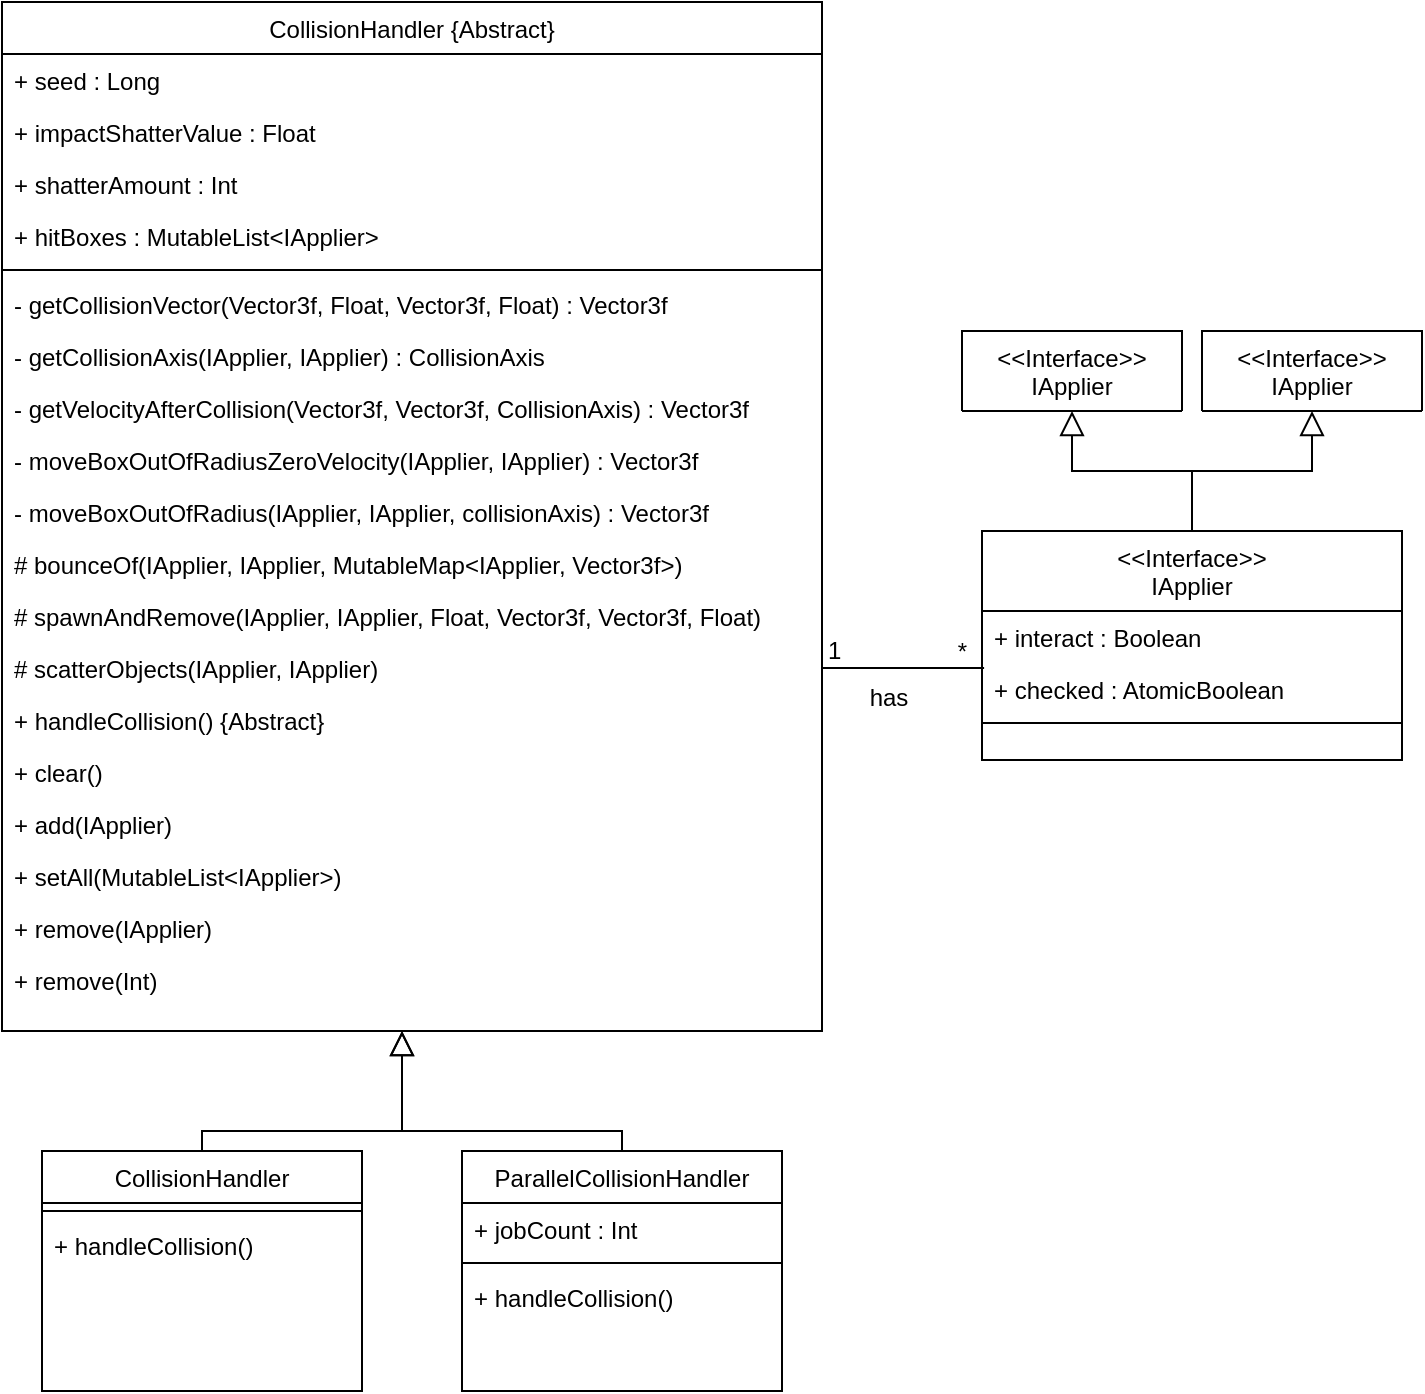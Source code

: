 <mxfile version="19.0.3" type="device"><diagram id="C5RBs43oDa-KdzZeNtuy" name="Page-1"><mxGraphModel dx="1422" dy="705" grid="1" gridSize="10" guides="1" tooltips="1" connect="1" arrows="1" fold="1" page="1" pageScale="1" pageWidth="827" pageHeight="1169" math="0" shadow="0"><root><mxCell id="WIyWlLk6GJQsqaUBKTNV-0"/><mxCell id="WIyWlLk6GJQsqaUBKTNV-1" parent="WIyWlLk6GJQsqaUBKTNV-0"/><mxCell id="zkfFHV4jXpPFQw0GAbJ--0" value="CollisionHandler {Abstract}" style="swimlane;fontStyle=0;align=center;verticalAlign=top;childLayout=stackLayout;horizontal=1;startSize=26;horizontalStack=0;resizeParent=1;resizeLast=0;collapsible=1;marginBottom=0;rounded=0;shadow=0;strokeWidth=1;fillColor=none;" parent="WIyWlLk6GJQsqaUBKTNV-1" vertex="1"><mxGeometry x="40" y="40" width="410" height="514.5" as="geometry"><mxRectangle x="230" y="140" width="160" height="26" as="alternateBounds"/></mxGeometry></mxCell><mxCell id="Po8ZH7LVkJZaXWw4-6PV-0" value="+ seed : Long" style="text;strokeColor=none;fillColor=none;align=left;verticalAlign=top;spacingLeft=4;spacingRight=4;overflow=hidden;rotatable=0;points=[[0,0.5],[1,0.5]];portConstraint=eastwest;" vertex="1" parent="zkfFHV4jXpPFQw0GAbJ--0"><mxGeometry y="26" width="410" height="26" as="geometry"/></mxCell><mxCell id="Po8ZH7LVkJZaXWw4-6PV-1" value="+ impactShatterValue : Float" style="text;strokeColor=none;fillColor=none;align=left;verticalAlign=top;spacingLeft=4;spacingRight=4;overflow=hidden;rotatable=0;points=[[0,0.5],[1,0.5]];portConstraint=eastwest;" vertex="1" parent="zkfFHV4jXpPFQw0GAbJ--0"><mxGeometry y="52" width="410" height="26" as="geometry"/></mxCell><mxCell id="Po8ZH7LVkJZaXWw4-6PV-2" value="+ shatterAmount : Int" style="text;strokeColor=none;fillColor=none;align=left;verticalAlign=top;spacingLeft=4;spacingRight=4;overflow=hidden;rotatable=0;points=[[0,0.5],[1,0.5]];portConstraint=eastwest;" vertex="1" parent="zkfFHV4jXpPFQw0GAbJ--0"><mxGeometry y="78" width="410" height="26" as="geometry"/></mxCell><mxCell id="AX1-jLaAOZf6ZSq2BF3v-9" value="+ hitBoxes : MutableList&lt;IApplier&gt;" style="text;strokeColor=none;fillColor=none;align=left;verticalAlign=top;spacingLeft=4;spacingRight=4;overflow=hidden;rotatable=0;points=[[0,0.5],[1,0.5]];portConstraint=eastwest;" parent="zkfFHV4jXpPFQw0GAbJ--0" vertex="1"><mxGeometry y="104" width="410" height="26" as="geometry"/></mxCell><mxCell id="zkfFHV4jXpPFQw0GAbJ--4" value="" style="line;html=1;strokeWidth=1;align=left;verticalAlign=middle;spacingTop=-1;spacingLeft=3;spacingRight=3;rotatable=0;labelPosition=right;points=[];portConstraint=eastwest;" parent="zkfFHV4jXpPFQw0GAbJ--0" vertex="1"><mxGeometry y="130" width="410" height="8" as="geometry"/></mxCell><mxCell id="AX1-jLaAOZf6ZSq2BF3v-19" value="- getCollisionVector(Vector3f, Float, Vector3f, Float) : Vector3f" style="text;strokeColor=none;fillColor=none;align=left;verticalAlign=top;spacingLeft=4;spacingRight=4;overflow=hidden;rotatable=0;points=[[0,0.5],[1,0.5]];portConstraint=eastwest;" parent="zkfFHV4jXpPFQw0GAbJ--0" vertex="1"><mxGeometry y="138" width="410" height="26" as="geometry"/></mxCell><mxCell id="Po8ZH7LVkJZaXWw4-6PV-3" value="- getCollisionAxis(IApplier, IApplier) : CollisionAxis" style="text;strokeColor=none;fillColor=none;align=left;verticalAlign=top;spacingLeft=4;spacingRight=4;overflow=hidden;rotatable=0;points=[[0,0.5],[1,0.5]];portConstraint=eastwest;" vertex="1" parent="zkfFHV4jXpPFQw0GAbJ--0"><mxGeometry y="164" width="410" height="26" as="geometry"/></mxCell><mxCell id="Po8ZH7LVkJZaXWw4-6PV-4" value="- getVelocityAfterCollision(Vector3f, Vector3f, CollisionAxis) : Vector3f" style="text;strokeColor=none;fillColor=none;align=left;verticalAlign=top;spacingLeft=4;spacingRight=4;overflow=hidden;rotatable=0;points=[[0,0.5],[1,0.5]];portConstraint=eastwest;" vertex="1" parent="zkfFHV4jXpPFQw0GAbJ--0"><mxGeometry y="190" width="410" height="26" as="geometry"/></mxCell><mxCell id="Po8ZH7LVkJZaXWw4-6PV-5" value="- moveBoxOutOfRadiusZeroVelocity(IApplier, IApplier) : Vector3f" style="text;strokeColor=none;fillColor=none;align=left;verticalAlign=top;spacingLeft=4;spacingRight=4;overflow=hidden;rotatable=0;points=[[0,0.5],[1,0.5]];portConstraint=eastwest;" vertex="1" parent="zkfFHV4jXpPFQw0GAbJ--0"><mxGeometry y="216" width="410" height="26" as="geometry"/></mxCell><mxCell id="Po8ZH7LVkJZaXWw4-6PV-7" value="- moveBoxOutOfRadius(IApplier, IApplier, collisionAxis) : Vector3f" style="text;strokeColor=none;fillColor=none;align=left;verticalAlign=top;spacingLeft=4;spacingRight=4;overflow=hidden;rotatable=0;points=[[0,0.5],[1,0.5]];portConstraint=eastwest;" vertex="1" parent="zkfFHV4jXpPFQw0GAbJ--0"><mxGeometry y="242" width="410" height="26" as="geometry"/></mxCell><mxCell id="Po8ZH7LVkJZaXWw4-6PV-8" value="# bounceOf(IApplier, IApplier, MutableMap&lt;IApplier, Vector3f&gt;) " style="text;strokeColor=none;fillColor=none;align=left;verticalAlign=top;spacingLeft=4;spacingRight=4;overflow=hidden;rotatable=0;points=[[0,0.5],[1,0.5]];portConstraint=eastwest;" vertex="1" parent="zkfFHV4jXpPFQw0GAbJ--0"><mxGeometry y="268" width="410" height="26" as="geometry"/></mxCell><mxCell id="Po8ZH7LVkJZaXWw4-6PV-9" value="# spawnAndRemove(IApplier, IApplier, Float, Vector3f, Vector3f, Float)" style="text;strokeColor=none;fillColor=none;align=left;verticalAlign=top;spacingLeft=4;spacingRight=4;overflow=hidden;rotatable=0;points=[[0,0.5],[1,0.5]];portConstraint=eastwest;" vertex="1" parent="zkfFHV4jXpPFQw0GAbJ--0"><mxGeometry y="294" width="410" height="26" as="geometry"/></mxCell><mxCell id="Po8ZH7LVkJZaXWw4-6PV-10" value="# scatterObjects(IApplier, IApplier)" style="text;strokeColor=none;fillColor=none;align=left;verticalAlign=top;spacingLeft=4;spacingRight=4;overflow=hidden;rotatable=0;points=[[0,0.5],[1,0.5]];portConstraint=eastwest;" vertex="1" parent="zkfFHV4jXpPFQw0GAbJ--0"><mxGeometry y="320" width="410" height="26" as="geometry"/></mxCell><mxCell id="Po8ZH7LVkJZaXWw4-6PV-12" value="+ handleCollision() {Abstract}" style="text;strokeColor=none;fillColor=none;align=left;verticalAlign=top;spacingLeft=4;spacingRight=4;overflow=hidden;rotatable=0;points=[[0,0.5],[1,0.5]];portConstraint=eastwest;" vertex="1" parent="zkfFHV4jXpPFQw0GAbJ--0"><mxGeometry y="346" width="410" height="26" as="geometry"/></mxCell><mxCell id="AX1-jLaAOZf6ZSq2BF3v-13" value="+ clear()" style="text;strokeColor=none;fillColor=none;align=left;verticalAlign=top;spacingLeft=4;spacingRight=4;overflow=hidden;rotatable=0;points=[[0,0.5],[1,0.5]];portConstraint=eastwest;" parent="zkfFHV4jXpPFQw0GAbJ--0" vertex="1"><mxGeometry y="372" width="410" height="26" as="geometry"/></mxCell><mxCell id="AX1-jLaAOZf6ZSq2BF3v-14" value="+ add(IApplier)" style="text;strokeColor=none;fillColor=none;align=left;verticalAlign=top;spacingLeft=4;spacingRight=4;overflow=hidden;rotatable=0;points=[[0,0.5],[1,0.5]];portConstraint=eastwest;" parent="zkfFHV4jXpPFQw0GAbJ--0" vertex="1"><mxGeometry y="398" width="410" height="26" as="geometry"/></mxCell><mxCell id="AX1-jLaAOZf6ZSq2BF3v-15" value="+ setAll(MutableList&lt;IApplier&gt;)" style="text;strokeColor=none;fillColor=none;align=left;verticalAlign=top;spacingLeft=4;spacingRight=4;overflow=hidden;rotatable=0;points=[[0,0.5],[1,0.5]];portConstraint=eastwest;" parent="zkfFHV4jXpPFQw0GAbJ--0" vertex="1"><mxGeometry y="424" width="410" height="26" as="geometry"/></mxCell><mxCell id="AX1-jLaAOZf6ZSq2BF3v-18" value="+ remove(IApplier)" style="text;strokeColor=none;fillColor=none;align=left;verticalAlign=top;spacingLeft=4;spacingRight=4;overflow=hidden;rotatable=0;points=[[0,0.5],[1,0.5]];portConstraint=eastwest;" parent="zkfFHV4jXpPFQw0GAbJ--0" vertex="1"><mxGeometry y="450" width="410" height="26" as="geometry"/></mxCell><mxCell id="PQGO7YUa1-jceoTTRf4g-0" value="+ remove(Int)" style="text;strokeColor=none;fillColor=none;align=left;verticalAlign=top;spacingLeft=4;spacingRight=4;overflow=hidden;rotatable=0;points=[[0,0.5],[1,0.5]];portConstraint=eastwest;" parent="zkfFHV4jXpPFQw0GAbJ--0" vertex="1"><mxGeometry y="476" width="410" height="26" as="geometry"/></mxCell><mxCell id="zkfFHV4jXpPFQw0GAbJ--6" value="CollisionHandler" style="swimlane;fontStyle=0;align=center;verticalAlign=top;childLayout=stackLayout;horizontal=1;startSize=26;horizontalStack=0;resizeParent=1;resizeLast=0;collapsible=1;marginBottom=0;rounded=0;shadow=0;strokeWidth=1;fillColor=none;" parent="WIyWlLk6GJQsqaUBKTNV-1" vertex="1"><mxGeometry x="60" y="614.5" width="160" height="120" as="geometry"><mxRectangle x="130" y="380" width="160" height="26" as="alternateBounds"/></mxGeometry></mxCell><mxCell id="zkfFHV4jXpPFQw0GAbJ--9" value="" style="line;html=1;strokeWidth=1;align=left;verticalAlign=middle;spacingTop=-1;spacingLeft=3;spacingRight=3;rotatable=0;labelPosition=right;points=[];portConstraint=eastwest;" parent="zkfFHV4jXpPFQw0GAbJ--6" vertex="1"><mxGeometry y="26" width="160" height="8" as="geometry"/></mxCell><mxCell id="AX1-jLaAOZf6ZSq2BF3v-5" value="+ handleCollision()" style="text;strokeColor=none;fillColor=none;align=left;verticalAlign=top;spacingLeft=4;spacingRight=4;overflow=hidden;rotatable=0;points=[[0,0.5],[1,0.5]];portConstraint=eastwest;" parent="zkfFHV4jXpPFQw0GAbJ--6" vertex="1"><mxGeometry y="34" width="160" height="26" as="geometry"/></mxCell><mxCell id="zkfFHV4jXpPFQw0GAbJ--12" value="" style="endArrow=block;endSize=10;endFill=0;shadow=0;strokeWidth=1;rounded=0;edgeStyle=elbowEdgeStyle;elbow=vertical;exitX=0.5;exitY=0;exitDx=0;exitDy=0;" parent="WIyWlLk6GJQsqaUBKTNV-1" source="zkfFHV4jXpPFQw0GAbJ--6" edge="1"><mxGeometry width="160" relative="1" as="geometry"><mxPoint x="145" y="107.5" as="sourcePoint"/><mxPoint x="240" y="554.5" as="targetPoint"/><Array as="points"><mxPoint x="190" y="604.5"/><mxPoint x="260" y="584.5"/><mxPoint x="244" y="604.5"/><mxPoint x="244" y="494.5"/><mxPoint x="224" y="474.5"/><mxPoint x="245" y="394.5"/></Array></mxGeometry></mxCell><mxCell id="zkfFHV4jXpPFQw0GAbJ--13" value="ParallelCollisionHandler" style="swimlane;fontStyle=0;align=center;verticalAlign=top;childLayout=stackLayout;horizontal=1;startSize=26;horizontalStack=0;resizeParent=1;resizeLast=0;collapsible=1;marginBottom=0;rounded=0;shadow=0;strokeWidth=1;fillColor=none;" parent="WIyWlLk6GJQsqaUBKTNV-1" vertex="1"><mxGeometry x="270" y="614.5" width="160" height="120" as="geometry"><mxRectangle x="340" y="380" width="170" height="26" as="alternateBounds"/></mxGeometry></mxCell><mxCell id="zkfFHV4jXpPFQw0GAbJ--14" value="+ jobCount : Int" style="text;align=left;verticalAlign=top;spacingLeft=4;spacingRight=4;overflow=hidden;rotatable=0;points=[[0,0.5],[1,0.5]];portConstraint=eastwest;" parent="zkfFHV4jXpPFQw0GAbJ--13" vertex="1"><mxGeometry y="26" width="160" height="26" as="geometry"/></mxCell><mxCell id="zkfFHV4jXpPFQw0GAbJ--15" value="" style="line;html=1;strokeWidth=1;align=left;verticalAlign=middle;spacingTop=-1;spacingLeft=3;spacingRight=3;rotatable=0;labelPosition=right;points=[];portConstraint=eastwest;" parent="zkfFHV4jXpPFQw0GAbJ--13" vertex="1"><mxGeometry y="52" width="160" height="8" as="geometry"/></mxCell><mxCell id="Po8ZH7LVkJZaXWw4-6PV-13" value="+ handleCollision()" style="text;strokeColor=none;fillColor=none;align=left;verticalAlign=top;spacingLeft=4;spacingRight=4;overflow=hidden;rotatable=0;points=[[0,0.5],[1,0.5]];portConstraint=eastwest;" vertex="1" parent="zkfFHV4jXpPFQw0GAbJ--13"><mxGeometry y="60" width="160" height="26" as="geometry"/></mxCell><mxCell id="zkfFHV4jXpPFQw0GAbJ--16" value="" style="endArrow=block;endSize=10;endFill=0;shadow=0;strokeWidth=1;rounded=0;edgeStyle=elbowEdgeStyle;elbow=vertical;" parent="WIyWlLk6GJQsqaUBKTNV-1" source="zkfFHV4jXpPFQw0GAbJ--13" edge="1"><mxGeometry width="160" relative="1" as="geometry"><mxPoint x="155" y="277.5" as="sourcePoint"/><mxPoint x="240" y="554.5" as="targetPoint"/><Array as="points"><mxPoint x="244" y="604.5"/><mxPoint x="244" y="494.5"/><mxPoint x="254" y="474.5"/><mxPoint x="245" y="394.5"/><mxPoint x="245" y="394.5"/><mxPoint x="245" y="394.5"/></Array></mxGeometry></mxCell><mxCell id="AX1-jLaAOZf6ZSq2BF3v-23" value="&lt;&lt;Interface&gt;&gt;&#10;IApplier" style="swimlane;fontStyle=0;align=center;verticalAlign=top;childLayout=stackLayout;horizontal=1;startSize=40;horizontalStack=0;resizeParent=1;resizeLast=0;collapsible=1;marginBottom=0;rounded=0;shadow=0;strokeWidth=1;fillColor=none;" parent="WIyWlLk6GJQsqaUBKTNV-1" vertex="1"><mxGeometry x="530" y="304.5" width="210" height="114.5" as="geometry"><mxRectangle x="550" y="140" width="160" height="26" as="alternateBounds"/></mxGeometry></mxCell><mxCell id="AX1-jLaAOZf6ZSq2BF3v-26" value="+ interact : Boolean" style="text;strokeColor=none;fillColor=none;align=left;verticalAlign=top;spacingLeft=4;spacingRight=4;overflow=hidden;rotatable=0;points=[[0,0.5],[1,0.5]];portConstraint=eastwest;" parent="AX1-jLaAOZf6ZSq2BF3v-23" vertex="1"><mxGeometry y="40" width="210" height="26" as="geometry"/></mxCell><mxCell id="Po8ZH7LVkJZaXWw4-6PV-14" value="+ checked : AtomicBoolean" style="text;strokeColor=none;fillColor=none;align=left;verticalAlign=top;spacingLeft=4;spacingRight=4;overflow=hidden;rotatable=0;points=[[0,0.5],[1,0.5]];portConstraint=eastwest;" vertex="1" parent="AX1-jLaAOZf6ZSq2BF3v-23"><mxGeometry y="66" width="210" height="26" as="geometry"/></mxCell><mxCell id="AX1-jLaAOZf6ZSq2BF3v-27" value="" style="line;html=1;strokeWidth=1;align=left;verticalAlign=middle;spacingTop=-1;spacingLeft=3;spacingRight=3;rotatable=0;labelPosition=right;points=[];portConstraint=eastwest;" parent="AX1-jLaAOZf6ZSq2BF3v-23" vertex="1"><mxGeometry y="92" width="210" height="8" as="geometry"/></mxCell><mxCell id="AX1-jLaAOZf6ZSq2BF3v-28" value="" style="endArrow=none;shadow=0;strokeWidth=1;rounded=0;endFill=0;edgeStyle=elbowEdgeStyle;elbow=vertical;entryX=0.005;entryY=0.115;entryDx=0;entryDy=0;exitX=1;exitY=0.5;exitDx=0;exitDy=0;entryPerimeter=0;" parent="WIyWlLk6GJQsqaUBKTNV-1" source="Po8ZH7LVkJZaXWw4-6PV-10" target="Po8ZH7LVkJZaXWw4-6PV-14" edge="1"><mxGeometry x="0.5" y="41" relative="1" as="geometry"><mxPoint x="480" y="370" as="sourcePoint"/><mxPoint x="541" y="334.5" as="targetPoint"/><mxPoint x="-40" y="32" as="offset"/></mxGeometry></mxCell><mxCell id="AX1-jLaAOZf6ZSq2BF3v-29" value="1" style="resizable=0;align=left;verticalAlign=bottom;labelBackgroundColor=none;fontSize=12;" parent="AX1-jLaAOZf6ZSq2BF3v-28" connectable="0" vertex="1"><mxGeometry x="-1" relative="1" as="geometry"><mxPoint x="1" as="offset"/></mxGeometry></mxCell><mxCell id="AX1-jLaAOZf6ZSq2BF3v-30" value="*" style="resizable=0;align=right;verticalAlign=bottom;labelBackgroundColor=none;fontSize=12;" parent="AX1-jLaAOZf6ZSq2BF3v-28" connectable="0" vertex="1"><mxGeometry x="1" relative="1" as="geometry"><mxPoint x="-7" as="offset"/></mxGeometry></mxCell><mxCell id="AX1-jLaAOZf6ZSq2BF3v-31" value="has" style="text;html=1;resizable=0;points=[];;align=center;verticalAlign=middle;labelBackgroundColor=none;rounded=0;shadow=0;strokeWidth=1;fontSize=12;" parent="AX1-jLaAOZf6ZSq2BF3v-28" vertex="1" connectable="0"><mxGeometry x="0.5" y="49" relative="1" as="geometry"><mxPoint x="-28" y="64" as="offset"/></mxGeometry></mxCell><mxCell id="Po8ZH7LVkJZaXWw4-6PV-15" value="&lt;&lt;Interface&gt;&gt;&#10;IApplier" style="swimlane;fontStyle=0;align=center;verticalAlign=top;childLayout=stackLayout;horizontal=1;startSize=50;horizontalStack=0;resizeParent=1;resizeLast=0;collapsible=1;marginBottom=0;rounded=0;shadow=0;strokeWidth=1;fillColor=none;" vertex="1" parent="WIyWlLk6GJQsqaUBKTNV-1"><mxGeometry x="520" y="204.5" width="110" height="40" as="geometry"><mxRectangle x="550" y="140" width="160" height="26" as="alternateBounds"/></mxGeometry></mxCell><mxCell id="Po8ZH7LVkJZaXWw4-6PV-19" value="&lt;&lt;Interface&gt;&gt;&#10;IApplier" style="swimlane;fontStyle=0;align=center;verticalAlign=top;childLayout=stackLayout;horizontal=1;startSize=50;horizontalStack=0;resizeParent=1;resizeLast=0;collapsible=1;marginBottom=0;rounded=0;shadow=0;strokeWidth=1;fillColor=none;" vertex="1" parent="WIyWlLk6GJQsqaUBKTNV-1"><mxGeometry x="640" y="204.5" width="110" height="40" as="geometry"><mxRectangle x="550" y="140" width="160" height="26" as="alternateBounds"/></mxGeometry></mxCell><mxCell id="Po8ZH7LVkJZaXWw4-6PV-20" value="" style="endArrow=block;endSize=10;endFill=0;shadow=0;strokeWidth=1;rounded=0;edgeStyle=elbowEdgeStyle;elbow=vertical;exitX=0.5;exitY=0;exitDx=0;exitDy=0;entryX=0.5;entryY=1;entryDx=0;entryDy=0;" edge="1" parent="WIyWlLk6GJQsqaUBKTNV-1" source="AX1-jLaAOZf6ZSq2BF3v-23" target="Po8ZH7LVkJZaXWw4-6PV-15"><mxGeometry width="160" relative="1" as="geometry"><mxPoint x="670" y="284.5" as="sourcePoint"/><mxPoint x="560" y="224.5" as="targetPoint"/><Array as="points"><mxPoint x="564" y="274.5"/><mxPoint x="564" y="164.5"/><mxPoint x="574" y="144.5"/><mxPoint x="565" y="64.5"/><mxPoint x="565" y="64.5"/><mxPoint x="565" y="64.5"/></Array></mxGeometry></mxCell><mxCell id="Po8ZH7LVkJZaXWw4-6PV-21" value="" style="endArrow=block;endSize=10;endFill=0;shadow=0;strokeWidth=1;rounded=0;edgeStyle=elbowEdgeStyle;elbow=vertical;entryX=0.5;entryY=1;entryDx=0;entryDy=0;exitX=0.5;exitY=0;exitDx=0;exitDy=0;" edge="1" parent="WIyWlLk6GJQsqaUBKTNV-1" source="AX1-jLaAOZf6ZSq2BF3v-23" target="Po8ZH7LVkJZaXWw4-6PV-19"><mxGeometry width="160" relative="1" as="geometry"><mxPoint x="830" y="304.5" as="sourcePoint"/><mxPoint x="720" y="244.5" as="targetPoint"/><Array as="points"><mxPoint x="680" y="274.5"/><mxPoint x="724" y="184.5"/><mxPoint x="734" y="164.5"/><mxPoint x="725" y="84.5"/><mxPoint x="725" y="84.5"/><mxPoint x="725" y="84.5"/></Array></mxGeometry></mxCell></root></mxGraphModel></diagram></mxfile>
